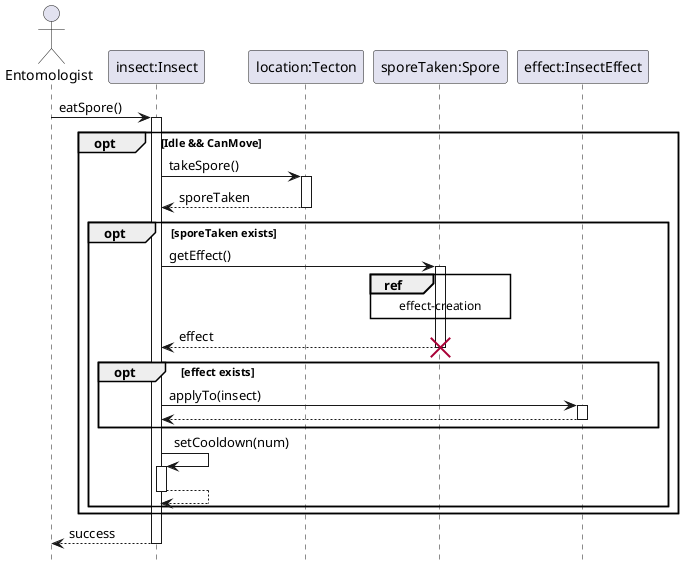 @startuml Insect/eat-spore
hide footbox

actor Entomologist
participant "insect:Insect" as insect
participant "location:Tecton" as location
participant "sporeTaken:Spore" as sporeTaken
participant "effect:InsectEffect" as effect

Entomologist -> insect : eatSpore()
activate insect

opt Idle && CanMove
    insect -> location : takeSpore()
    activate location
    return sporeTaken

    opt sporeTaken exists
        insect -> sporeTaken : getEffect()
        activate sporeTaken

        ref over sporeTaken
            effect-creation
        end ref

        return effect
        destroy sporeTaken

        opt effect exists
            insect -> effect : applyTo(insect)
            activate effect
            return
        end

            insect -> insect : setCooldown(num)
        activate insect
        return
    end
end

return success

@enduml